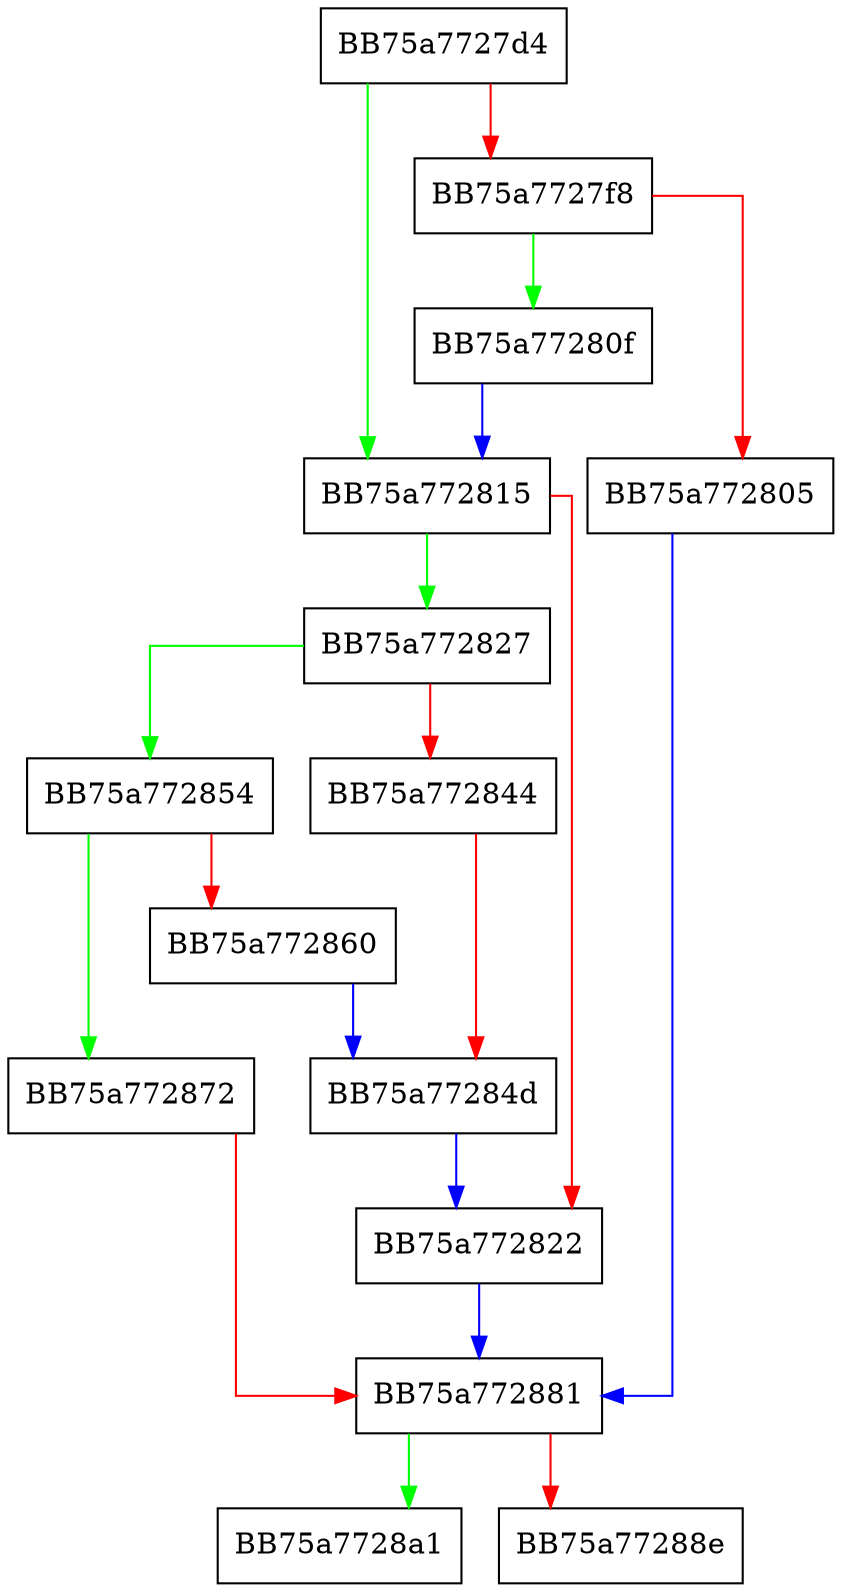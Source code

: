 digraph __acrt_getptd {
  node [shape="box"];
  graph [splines=ortho];
  BB75a7727d4 -> BB75a772815 [color="green"];
  BB75a7727d4 -> BB75a7727f8 [color="red"];
  BB75a7727f8 -> BB75a77280f [color="green"];
  BB75a7727f8 -> BB75a772805 [color="red"];
  BB75a772805 -> BB75a772881 [color="blue"];
  BB75a77280f -> BB75a772815 [color="blue"];
  BB75a772815 -> BB75a772827 [color="green"];
  BB75a772815 -> BB75a772822 [color="red"];
  BB75a772822 -> BB75a772881 [color="blue"];
  BB75a772827 -> BB75a772854 [color="green"];
  BB75a772827 -> BB75a772844 [color="red"];
  BB75a772844 -> BB75a77284d [color="red"];
  BB75a77284d -> BB75a772822 [color="blue"];
  BB75a772854 -> BB75a772872 [color="green"];
  BB75a772854 -> BB75a772860 [color="red"];
  BB75a772860 -> BB75a77284d [color="blue"];
  BB75a772872 -> BB75a772881 [color="red"];
  BB75a772881 -> BB75a7728a1 [color="green"];
  BB75a772881 -> BB75a77288e [color="red"];
}